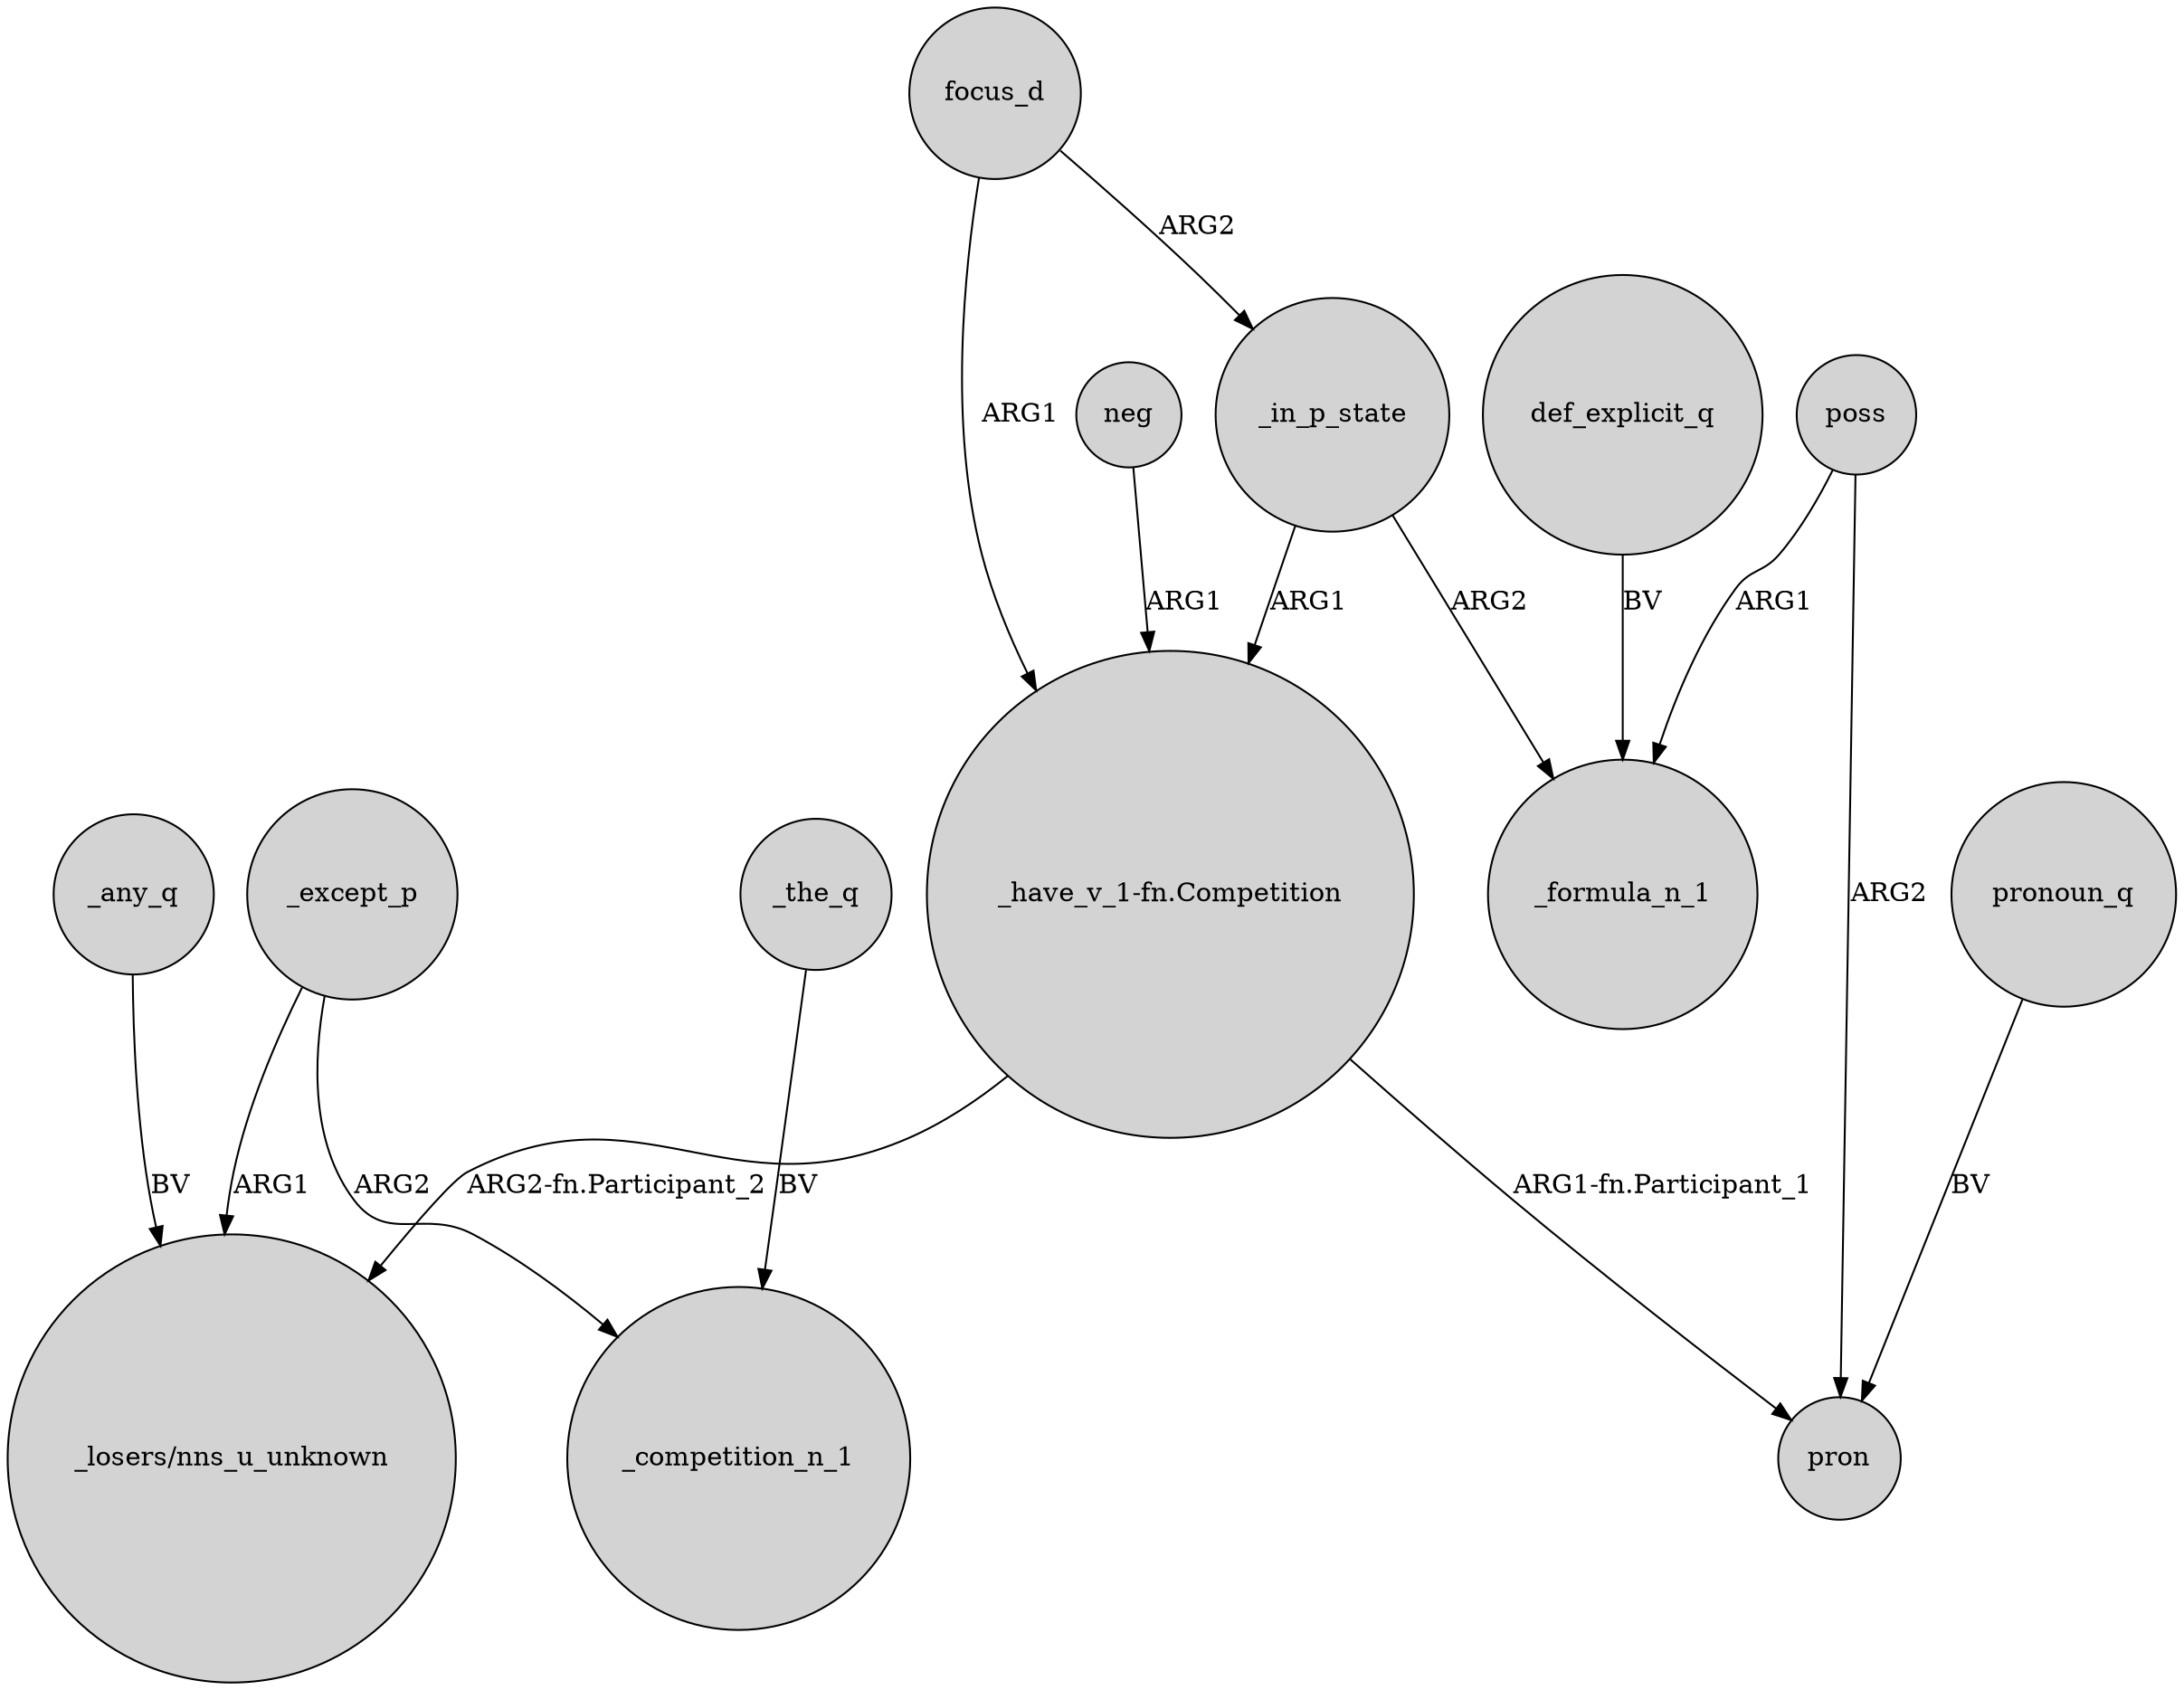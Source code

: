 digraph {
	node [shape=circle style=filled]
	focus_d -> "_have_v_1-fn.Competition" [label=ARG1]
	_the_q -> _competition_n_1 [label=BV]
	poss -> _formula_n_1 [label=ARG1]
	_except_p -> "_losers/nns_u_unknown" [label=ARG1]
	_in_p_state -> _formula_n_1 [label=ARG2]
	_in_p_state -> "_have_v_1-fn.Competition" [label=ARG1]
	focus_d -> _in_p_state [label=ARG2]
	poss -> pron [label=ARG2]
	_any_q -> "_losers/nns_u_unknown" [label=BV]
	"_have_v_1-fn.Competition" -> "_losers/nns_u_unknown" [label="ARG2-fn.Participant_2"]
	_except_p -> _competition_n_1 [label=ARG2]
	pronoun_q -> pron [label=BV]
	def_explicit_q -> _formula_n_1 [label=BV]
	"_have_v_1-fn.Competition" -> pron [label="ARG1-fn.Participant_1"]
	neg -> "_have_v_1-fn.Competition" [label=ARG1]
}
